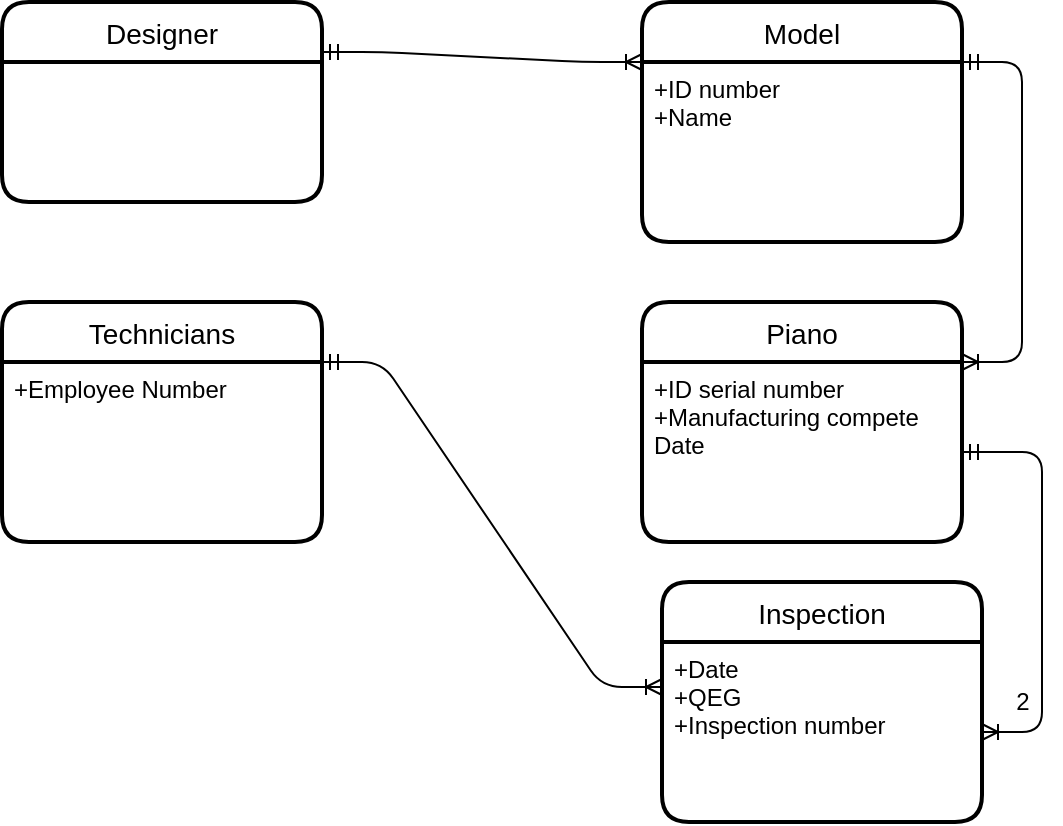 <mxfile version="13.10.1" type="github"><diagram id="R2lEEEUBdFMjLlhIrx00" name="Page-1"><mxGraphModel dx="782" dy="437" grid="1" gridSize="10" guides="1" tooltips="1" connect="1" arrows="1" fold="1" page="1" pageScale="1" pageWidth="850" pageHeight="1100" math="0" shadow="0" extFonts="Permanent Marker^https://fonts.googleapis.com/css?family=Permanent+Marker"><root><mxCell id="0"/><mxCell id="1" parent="0"/><mxCell id="OqP3NBmx1tgaBJ7rGAfM-1" value="Piano" style="swimlane;childLayout=stackLayout;horizontal=1;startSize=30;horizontalStack=0;rounded=1;fontSize=14;fontStyle=0;strokeWidth=2;resizeParent=0;resizeLast=1;shadow=0;dashed=0;align=center;" vertex="1" parent="1"><mxGeometry x="540" y="160" width="160" height="120" as="geometry"/></mxCell><mxCell id="OqP3NBmx1tgaBJ7rGAfM-2" value="+ID serial number&#10;+Manufacturing compete &#10;Date" style="align=left;strokeColor=none;fillColor=none;spacingLeft=4;fontSize=12;verticalAlign=top;resizable=0;rotatable=0;part=1;" vertex="1" parent="OqP3NBmx1tgaBJ7rGAfM-1"><mxGeometry y="30" width="160" height="90" as="geometry"/></mxCell><mxCell id="OqP3NBmx1tgaBJ7rGAfM-3" value="Model" style="swimlane;childLayout=stackLayout;horizontal=1;startSize=30;horizontalStack=0;rounded=1;fontSize=14;fontStyle=0;strokeWidth=2;resizeParent=0;resizeLast=1;shadow=0;dashed=0;align=center;" vertex="1" parent="1"><mxGeometry x="540" y="10" width="160" height="120" as="geometry"/></mxCell><mxCell id="OqP3NBmx1tgaBJ7rGAfM-4" value="+ID number&#10;+Name&#10;" style="align=left;strokeColor=none;fillColor=none;spacingLeft=4;fontSize=12;verticalAlign=top;resizable=0;rotatable=0;part=1;" vertex="1" parent="OqP3NBmx1tgaBJ7rGAfM-3"><mxGeometry y="30" width="160" height="90" as="geometry"/></mxCell><mxCell id="OqP3NBmx1tgaBJ7rGAfM-5" value="Designer" style="swimlane;childLayout=stackLayout;horizontal=1;startSize=30;horizontalStack=0;rounded=1;fontSize=14;fontStyle=0;strokeWidth=2;resizeParent=0;resizeLast=1;shadow=0;dashed=0;align=center;" vertex="1" parent="1"><mxGeometry x="220" y="10" width="160" height="100" as="geometry"/></mxCell><mxCell id="OqP3NBmx1tgaBJ7rGAfM-7" value="Technicians" style="swimlane;childLayout=stackLayout;horizontal=1;startSize=30;horizontalStack=0;rounded=1;fontSize=14;fontStyle=0;strokeWidth=2;resizeParent=0;resizeLast=1;shadow=0;dashed=0;align=center;" vertex="1" parent="1"><mxGeometry x="220" y="160" width="160" height="120" as="geometry"/></mxCell><mxCell id="OqP3NBmx1tgaBJ7rGAfM-8" value="+Employee Number" style="align=left;strokeColor=none;fillColor=none;spacingLeft=4;fontSize=12;verticalAlign=top;resizable=0;rotatable=0;part=1;" vertex="1" parent="OqP3NBmx1tgaBJ7rGAfM-7"><mxGeometry y="30" width="160" height="90" as="geometry"/></mxCell><mxCell id="OqP3NBmx1tgaBJ7rGAfM-9" value="Inspection" style="swimlane;childLayout=stackLayout;horizontal=1;startSize=30;horizontalStack=0;rounded=1;fontSize=14;fontStyle=0;strokeWidth=2;resizeParent=0;resizeLast=1;shadow=0;dashed=0;align=center;" vertex="1" parent="1"><mxGeometry x="550" y="300" width="160" height="120" as="geometry"/></mxCell><mxCell id="OqP3NBmx1tgaBJ7rGAfM-10" value="+Date&#10;+QEG&#10;+Inspection number" style="align=left;strokeColor=none;fillColor=none;spacingLeft=4;fontSize=12;verticalAlign=top;resizable=0;rotatable=0;part=1;" vertex="1" parent="OqP3NBmx1tgaBJ7rGAfM-9"><mxGeometry y="30" width="160" height="90" as="geometry"/></mxCell><mxCell id="OqP3NBmx1tgaBJ7rGAfM-13" value="" style="edgeStyle=entityRelationEdgeStyle;fontSize=12;html=1;endArrow=ERoneToMany;startArrow=ERmandOne;entryX=1;entryY=0;entryDx=0;entryDy=0;exitX=1;exitY=0;exitDx=0;exitDy=0;" edge="1" parent="1" source="OqP3NBmx1tgaBJ7rGAfM-4" target="OqP3NBmx1tgaBJ7rGAfM-2"><mxGeometry width="100" height="100" relative="1" as="geometry"><mxPoint x="730" y="40" as="sourcePoint"/><mxPoint x="450" y="180" as="targetPoint"/></mxGeometry></mxCell><mxCell id="OqP3NBmx1tgaBJ7rGAfM-14" value="" style="edgeStyle=entityRelationEdgeStyle;fontSize=12;html=1;endArrow=ERoneToMany;startArrow=ERmandOne;exitX=1;exitY=0.5;exitDx=0;exitDy=0;" edge="1" parent="1" source="OqP3NBmx1tgaBJ7rGAfM-2" target="OqP3NBmx1tgaBJ7rGAfM-10"><mxGeometry width="100" height="100" relative="1" as="geometry"><mxPoint x="700" y="190" as="sourcePoint"/><mxPoint x="770" y="340" as="targetPoint"/></mxGeometry></mxCell><mxCell id="OqP3NBmx1tgaBJ7rGAfM-16" value="" style="edgeStyle=entityRelationEdgeStyle;fontSize=12;html=1;endArrow=ERoneToMany;startArrow=ERmandOne;entryX=0;entryY=0.25;entryDx=0;entryDy=0;exitX=1;exitY=0;exitDx=0;exitDy=0;" edge="1" parent="1" source="OqP3NBmx1tgaBJ7rGAfM-8" target="OqP3NBmx1tgaBJ7rGAfM-10"><mxGeometry width="100" height="100" relative="1" as="geometry"><mxPoint x="420" y="300" as="sourcePoint"/><mxPoint x="500" y="360" as="targetPoint"/></mxGeometry></mxCell><mxCell id="OqP3NBmx1tgaBJ7rGAfM-19" value="" style="edgeStyle=entityRelationEdgeStyle;fontSize=12;html=1;endArrow=ERoneToMany;startArrow=ERmandOne;entryX=0;entryY=0;entryDx=0;entryDy=0;exitX=1;exitY=0.25;exitDx=0;exitDy=0;" edge="1" parent="1" source="OqP3NBmx1tgaBJ7rGAfM-5" target="OqP3NBmx1tgaBJ7rGAfM-4"><mxGeometry width="100" height="100" relative="1" as="geometry"><mxPoint x="460" y="85" as="sourcePoint"/><mxPoint x="510" y="55" as="targetPoint"/></mxGeometry></mxCell><mxCell id="OqP3NBmx1tgaBJ7rGAfM-21" value="2" style="text;html=1;align=center;verticalAlign=middle;resizable=0;points=[];autosize=1;" vertex="1" parent="1"><mxGeometry x="720" y="350" width="20" height="20" as="geometry"/></mxCell></root></mxGraphModel></diagram></mxfile>